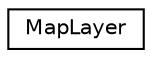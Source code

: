 digraph "Graphical Class Hierarchy"
{
  edge [fontname="Helvetica",fontsize="10",labelfontname="Helvetica",labelfontsize="10"];
  node [fontname="Helvetica",fontsize="10",shape=record];
  rankdir="LR";
  Node0 [label="MapLayer",height=0.2,width=0.4,color="black", fillcolor="white", style="filled",URL="$structMapLayer.html"];
}

